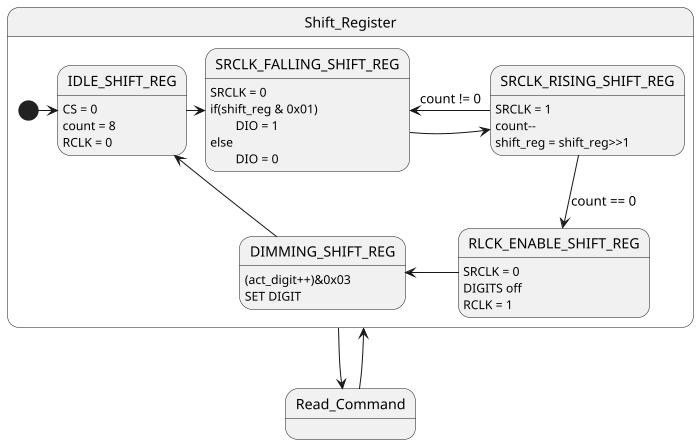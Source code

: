 @startuml
scale 700 width
'scale 550 height

Shift_Register -d-> Read_Command
Read_Command -u-> Shift_Register

state Shift_Register {

IDLE_SHIFT_REG          : CS = 0\ncount = 8\nRCLK = 0
SRCLK_FALLING_SHIFT_REG : SRCLK = 0\nif(shift_reg & 0x01)\n\tDIO = 1\nelse\n\tDIO = 0
SRCLK_RISING_SHIFT_REG  : SRCLK = 1\ncount--\nshift_reg = shift_reg>>1
RLCK_ENABLE_SHIFT_REG   : SRCLK = 0 \nDIGITS off\nRCLK = 1
DIMMING_SHIFT_REG : (act_digit++)&0x03\nSET DIGIT
[*] -r-> IDLE_SHIFT_REG

IDLE_SHIFT_REG -r-> SRCLK_FALLING_SHIFT_REG

SRCLK_FALLING_SHIFT_REG -r-> SRCLK_RISING_SHIFT_REG : \t

SRCLK_RISING_SHIFT_REG -d-> RLCK_ENABLE_SHIFT_REG : count == 0
SRCLK_RISING_SHIFT_REG -l-> SRCLK_FALLING_SHIFT_REG : count != 0

RLCK_ENABLE_SHIFT_REG -l-> DIMMING_SHIFT_REG

DIMMING_SHIFT_REG -u-> IDLE_SHIFT_REG
}

state Read_Command {
}
@enduml
